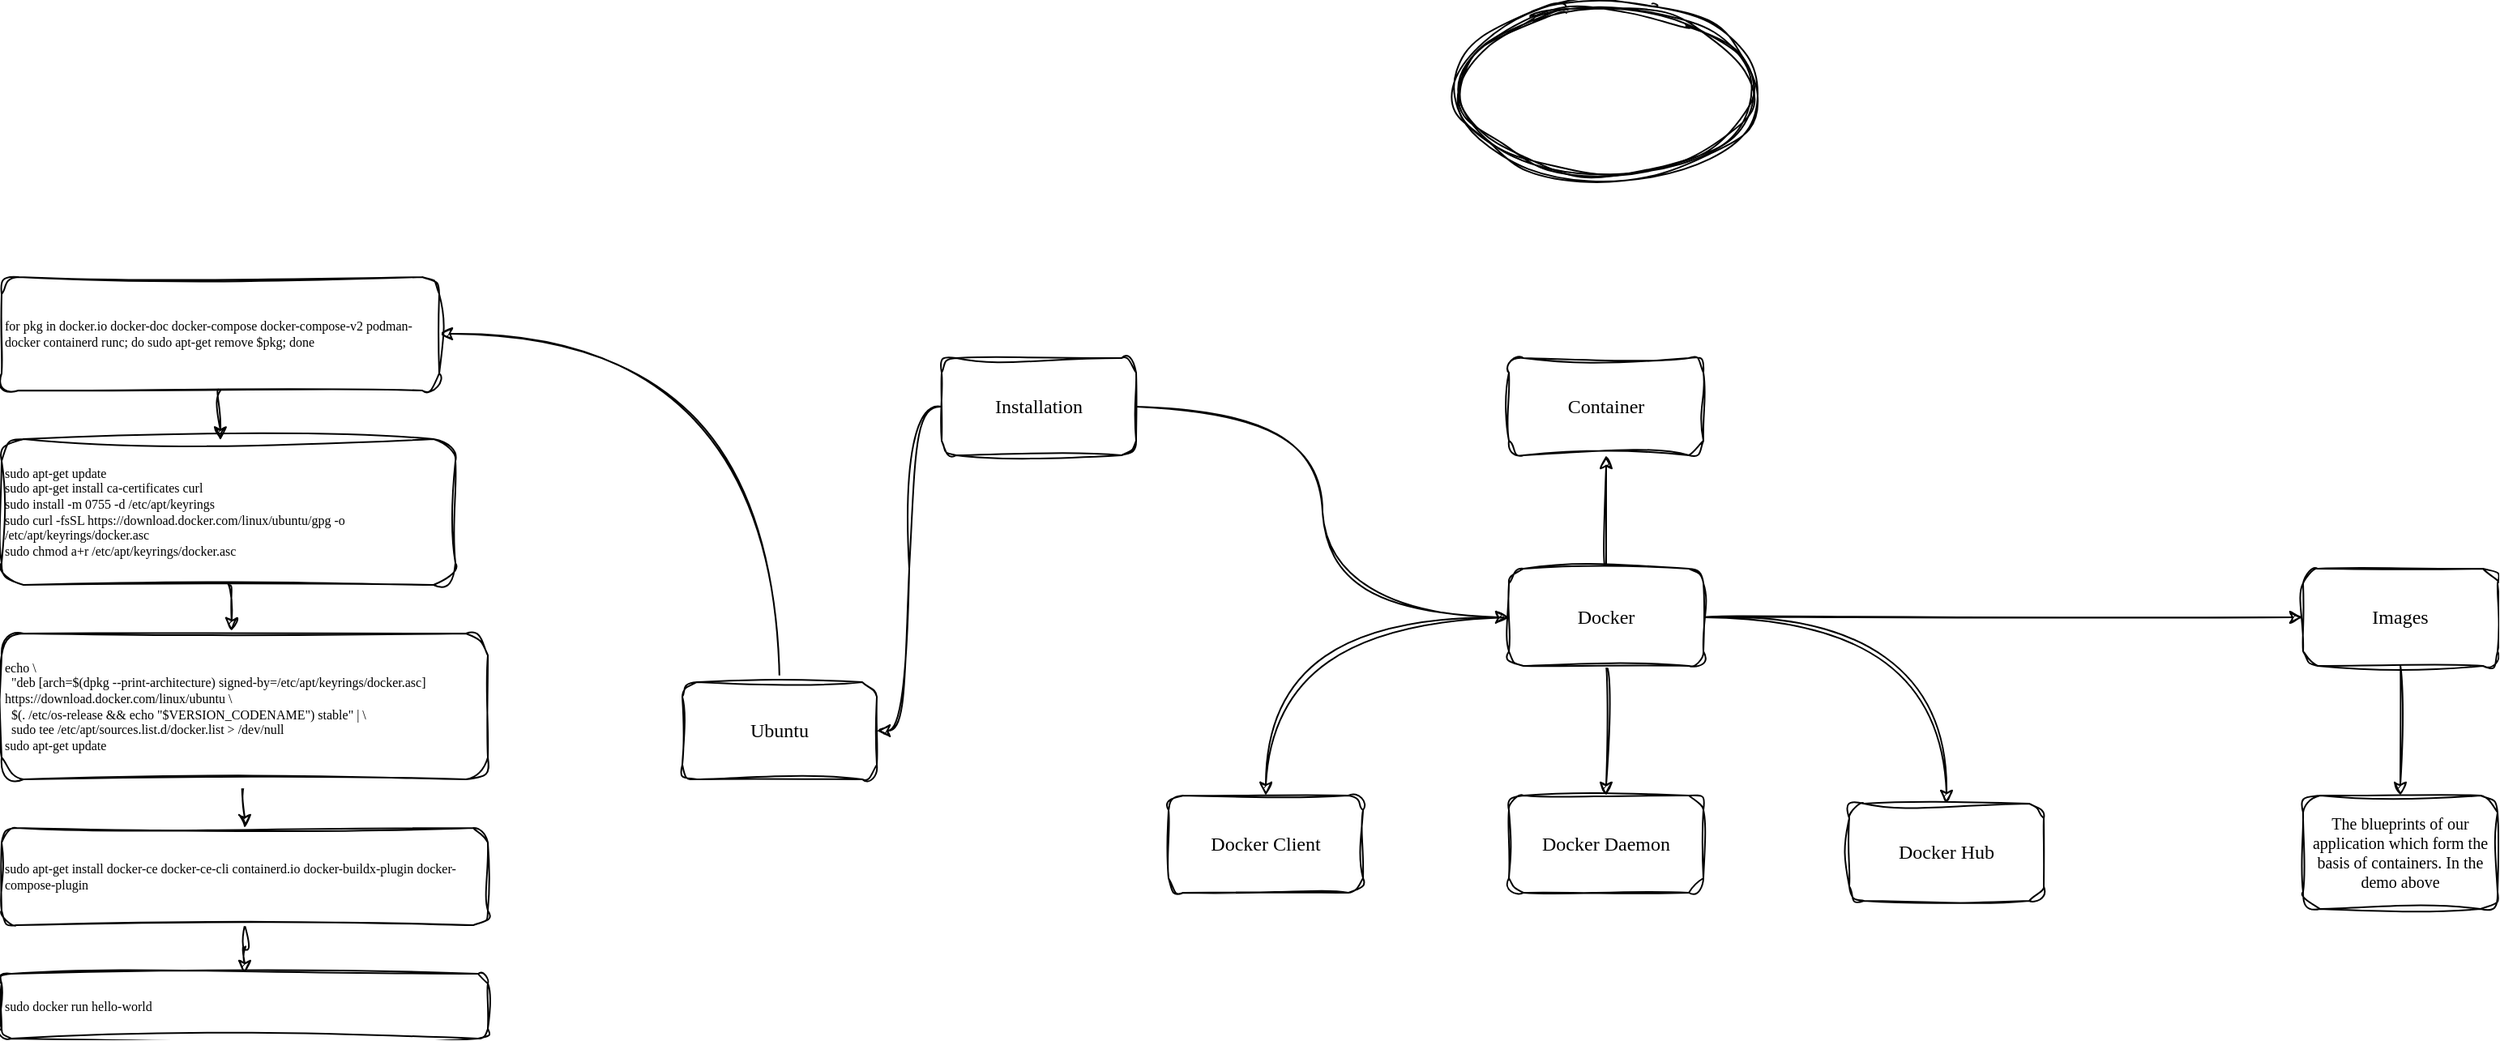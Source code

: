 <mxfile version="24.8.6" pages="2">
  <diagram name="Docker Introduction" id="kG2902i5jnEDkUhCrHqp">
    <mxGraphModel dx="1563" dy="1567" grid="1" gridSize="10" guides="1" tooltips="1" connect="1" arrows="1" fold="1" page="1" pageScale="1" pageWidth="850" pageHeight="1100" math="0" shadow="0">
      <root>
        <mxCell id="0" />
        <mxCell id="1" parent="0" />
        <mxCell id="QCV6zHcwevkFfCttCCVD-1" style="edgeStyle=orthogonalEdgeStyle;shape=connector;curved=1;rounded=1;sketch=1;jiggle=2;curveFitting=1;orthogonalLoop=1;jettySize=auto;html=1;exitX=1;exitY=0.5;exitDx=0;exitDy=0;entryX=0;entryY=0.5;entryDx=0;entryDy=0;shadow=0;strokeColor=default;align=center;verticalAlign=middle;fontFamily=Comic Sans MS;fontSize=12;fontColor=default;labelBackgroundColor=default;endArrow=classic;" edge="1" parent="1" source="VgRUNc_Hlyq_OPbfIP2C-4" target="VgRUNc_Hlyq_OPbfIP2C-6">
          <mxGeometry relative="1" as="geometry" />
        </mxCell>
        <mxCell id="QCV6zHcwevkFfCttCCVD-4" style="edgeStyle=orthogonalEdgeStyle;shape=connector;curved=1;rounded=1;sketch=1;jiggle=2;curveFitting=1;orthogonalLoop=1;jettySize=auto;html=1;exitX=0.5;exitY=0;exitDx=0;exitDy=0;shadow=0;strokeColor=default;align=center;verticalAlign=middle;fontFamily=Comic Sans MS;fontSize=12;fontColor=default;labelBackgroundColor=default;endArrow=classic;" edge="1" parent="1" source="VgRUNc_Hlyq_OPbfIP2C-4" target="VgRUNc_Hlyq_OPbfIP2C-5">
          <mxGeometry relative="1" as="geometry" />
        </mxCell>
        <mxCell id="QCV6zHcwevkFfCttCCVD-6" value="" style="edgeStyle=orthogonalEdgeStyle;shape=connector;curved=1;rounded=1;sketch=1;jiggle=2;curveFitting=1;orthogonalLoop=1;jettySize=auto;html=1;shadow=0;strokeColor=default;align=center;verticalAlign=middle;fontFamily=Comic Sans MS;fontSize=12;fontColor=default;labelBackgroundColor=default;endArrow=classic;" edge="1" parent="1" source="VgRUNc_Hlyq_OPbfIP2C-4" target="QCV6zHcwevkFfCttCCVD-5">
          <mxGeometry relative="1" as="geometry" />
        </mxCell>
        <mxCell id="QCV6zHcwevkFfCttCCVD-8" value="" style="edgeStyle=orthogonalEdgeStyle;shape=connector;curved=1;rounded=1;sketch=1;jiggle=2;curveFitting=1;orthogonalLoop=1;jettySize=auto;html=1;shadow=0;strokeColor=default;align=center;verticalAlign=middle;fontFamily=Comic Sans MS;fontSize=12;fontColor=default;labelBackgroundColor=default;endArrow=classic;" edge="1" parent="1" source="VgRUNc_Hlyq_OPbfIP2C-4" target="QCV6zHcwevkFfCttCCVD-7">
          <mxGeometry relative="1" as="geometry" />
        </mxCell>
        <mxCell id="QCV6zHcwevkFfCttCCVD-11" style="edgeStyle=orthogonalEdgeStyle;shape=connector;curved=1;rounded=1;sketch=1;jiggle=2;curveFitting=1;orthogonalLoop=1;jettySize=auto;html=1;exitX=1;exitY=0.5;exitDx=0;exitDy=0;shadow=0;strokeColor=default;align=center;verticalAlign=middle;fontFamily=Comic Sans MS;fontSize=12;fontColor=default;labelBackgroundColor=default;endArrow=classic;" edge="1" parent="1" source="VgRUNc_Hlyq_OPbfIP2C-4" target="QCV6zHcwevkFfCttCCVD-10">
          <mxGeometry relative="1" as="geometry" />
        </mxCell>
        <mxCell id="VgRUNc_Hlyq_OPbfIP2C-4" value="Docker" style="rounded=1;whiteSpace=wrap;html=1;glass=0;sketch=1;jiggle=2;curveFitting=1;strokeColor=default;align=center;verticalAlign=middle;fontFamily=Comic Sans MS;fontSize=12;fontColor=default;fillColor=default;gradientColor=none;" vertex="1" parent="1">
          <mxGeometry x="320" y="230" width="120" height="60" as="geometry" />
        </mxCell>
        <mxCell id="VgRUNc_Hlyq_OPbfIP2C-5" value="Container" style="rounded=1;whiteSpace=wrap;html=1;glass=0;sketch=1;jiggle=2;curveFitting=1;strokeColor=default;align=center;verticalAlign=middle;fontFamily=Comic Sans MS;fontSize=12;fontColor=default;fillColor=default;gradientColor=none;" vertex="1" parent="1">
          <mxGeometry x="320" y="100" width="120" height="60" as="geometry" />
        </mxCell>
        <mxCell id="QCV6zHcwevkFfCttCCVD-3" value="" style="edgeStyle=orthogonalEdgeStyle;shape=connector;curved=1;rounded=1;sketch=1;jiggle=2;curveFitting=1;orthogonalLoop=1;jettySize=auto;html=1;shadow=0;strokeColor=default;align=center;verticalAlign=middle;fontFamily=Comic Sans MS;fontSize=12;fontColor=default;labelBackgroundColor=default;endArrow=classic;" edge="1" parent="1" source="VgRUNc_Hlyq_OPbfIP2C-6" target="QCV6zHcwevkFfCttCCVD-2">
          <mxGeometry relative="1" as="geometry" />
        </mxCell>
        <mxCell id="VgRUNc_Hlyq_OPbfIP2C-6" value="Images" style="rounded=1;whiteSpace=wrap;html=1;glass=0;sketch=1;jiggle=2;curveFitting=1;strokeColor=default;align=center;verticalAlign=middle;fontFamily=Comic Sans MS;fontSize=12;fontColor=default;fillColor=default;gradientColor=none;" vertex="1" parent="1">
          <mxGeometry x="810" y="230" width="120" height="60" as="geometry" />
        </mxCell>
        <mxCell id="VgRUNc_Hlyq_OPbfIP2C-7" value="" style="ellipse;shape=doubleEllipse;whiteSpace=wrap;html=1;rounded=1;glass=0;strokeColor=default;align=center;verticalAlign=middle;fontFamily=Comic Sans MS;fontSize=12;fontColor=default;fillColor=default;gradientColor=none;shadow=0;sketch=1;curveFitting=1;jiggle=2;" vertex="1" parent="1">
          <mxGeometry x="285" y="-120" width="190" height="110" as="geometry" />
        </mxCell>
        <mxCell id="VgRUNc_Hlyq_OPbfIP2C-11" value="" style="edgeStyle=orthogonalEdgeStyle;shape=connector;curved=1;rounded=1;sketch=1;jiggle=2;curveFitting=1;orthogonalLoop=1;jettySize=auto;html=1;shadow=0;strokeColor=default;align=center;verticalAlign=middle;fontFamily=Comic Sans MS;fontSize=12;fontColor=default;labelBackgroundColor=default;endArrow=classic;entryX=1;entryY=0.5;entryDx=0;entryDy=0;" edge="1" parent="1" source="VgRUNc_Hlyq_OPbfIP2C-8" target="VgRUNc_Hlyq_OPbfIP2C-10">
          <mxGeometry relative="1" as="geometry">
            <mxPoint x="240" y="340" as="targetPoint" />
          </mxGeometry>
        </mxCell>
        <mxCell id="VgRUNc_Hlyq_OPbfIP2C-8" value="Installation" style="rounded=1;whiteSpace=wrap;html=1;glass=0;strokeColor=default;align=center;verticalAlign=middle;fontFamily=Comic Sans MS;fontSize=12;fontColor=default;fillColor=default;gradientColor=none;sketch=1;curveFitting=1;jiggle=2;" vertex="1" parent="1">
          <mxGeometry x="-30" y="100" width="120" height="60" as="geometry" />
        </mxCell>
        <mxCell id="VgRUNc_Hlyq_OPbfIP2C-14" value="" style="edgeStyle=orthogonalEdgeStyle;shape=connector;curved=1;rounded=1;sketch=1;jiggle=2;curveFitting=1;orthogonalLoop=1;jettySize=auto;html=1;shadow=0;strokeColor=default;align=center;verticalAlign=middle;fontFamily=Comic Sans MS;fontSize=12;fontColor=default;labelBackgroundColor=default;endArrow=classic;exitX=0.5;exitY=0;exitDx=0;exitDy=0;entryX=1;entryY=0.5;entryDx=0;entryDy=0;" edge="1" parent="1" source="VgRUNc_Hlyq_OPbfIP2C-10" target="VgRUNc_Hlyq_OPbfIP2C-13">
          <mxGeometry relative="1" as="geometry" />
        </mxCell>
        <mxCell id="VgRUNc_Hlyq_OPbfIP2C-10" value="Ubuntu" style="rounded=1;whiteSpace=wrap;html=1;glass=0;strokeColor=default;align=center;verticalAlign=middle;fontFamily=Comic Sans MS;fontSize=12;fontColor=default;fillColor=default;gradientColor=none;sketch=1;curveFitting=1;jiggle=2;" vertex="1" parent="1">
          <mxGeometry x="-190" y="300" width="120" height="60" as="geometry" />
        </mxCell>
        <UserObject label="for pkg in docker.io docker-doc docker-compose docker-compose-v2 podman-docker containerd runc; do sudo apt-get remove $pkg; done" link="for pkg in docker.io docker-doc docker-compose docker-compose-v2 podman-docker containerd runc; do sudo apt-get remove $pkg; done" id="VgRUNc_Hlyq_OPbfIP2C-13">
          <mxCell style="rounded=1;whiteSpace=wrap;html=1;glass=0;strokeColor=default;align=left;verticalAlign=middle;fontFamily=Comic Sans MS;fontSize=8;fontColor=default;fillColor=default;gradientColor=none;sketch=1;curveFitting=1;jiggle=2;" vertex="1" parent="1">
            <mxGeometry x="-610" y="50" width="270" height="70" as="geometry" />
          </mxCell>
        </UserObject>
        <UserObject label="&lt;div style=&quot;font-size: 8px;&quot;&gt;sudo apt-get update&lt;/div&gt;&lt;div style=&quot;font-size: 8px;&quot;&gt;sudo apt-get install ca-certificates curl&lt;/div&gt;&lt;div style=&quot;font-size: 8px;&quot;&gt;sudo install -m 0755 -d /etc/apt/keyrings&lt;/div&gt;&lt;div style=&quot;font-size: 8px;&quot;&gt;sudo curl -fsSL https://download.docker.com/linux/ubuntu/gpg -o /etc/apt/keyrings/docker.asc&lt;/div&gt;&lt;div style=&quot;font-size: 8px;&quot;&gt;sudo chmod a+r /etc/apt/keyrings/docker.asc&lt;/div&gt;" link="for pkg in docker.io docker-doc docker-compose docker-compose-v2 podman-docker containerd runc; do sudo apt-get remove $pkg; done" id="VgRUNc_Hlyq_OPbfIP2C-16">
          <mxCell style="rounded=1;whiteSpace=wrap;html=1;glass=0;strokeColor=default;align=left;verticalAlign=middle;fontFamily=Comic Sans MS;fontSize=8;fontColor=default;fillColor=default;gradientColor=none;sketch=1;curveFitting=1;jiggle=2;" vertex="1" parent="1">
            <mxGeometry x="-610" y="150" width="280" height="90" as="geometry" />
          </mxCell>
        </UserObject>
        <mxCell id="VgRUNc_Hlyq_OPbfIP2C-27" style="edgeStyle=orthogonalEdgeStyle;shape=connector;curved=1;rounded=1;sketch=1;jiggle=2;curveFitting=1;orthogonalLoop=1;jettySize=auto;html=1;exitX=0.5;exitY=1;exitDx=0;exitDy=0;entryX=0.5;entryY=0;entryDx=0;entryDy=0;shadow=0;strokeColor=default;align=center;verticalAlign=middle;fontFamily=Comic Sans MS;fontSize=12;fontColor=default;labelBackgroundColor=default;endArrow=classic;" edge="1" parent="1" source="VgRUNc_Hlyq_OPbfIP2C-18" target="VgRUNc_Hlyq_OPbfIP2C-22">
          <mxGeometry relative="1" as="geometry" />
        </mxCell>
        <UserObject label="echo \&#xa;&amp;nbsp; &quot;deb [arch=$(dpkg --print-architecture) signed-by=/etc/apt/keyrings/docker.asc] https://download.docker.com/linux/ubuntu \&#xa;&amp;nbsp; $(. /etc/os-release &amp;amp;&amp;amp; echo &quot;$VERSION_CODENAME&quot;) stable&quot; | \&#xa;&amp;nbsp; sudo tee /etc/apt/sources.list.d/docker.list &amp;gt; /dev/null&#xa;sudo apt-get update" link="echo \&#xa;  &quot;deb [arch=$(dpkg --print-architecture) signed-by=/etc/apt/keyrings/docker.asc] https://download.docker.com/linux/ubuntu \&#xa;  $(. /etc/os-release &amp;&amp; echo &quot;$VERSION_CODENAME&quot;) stable&quot; | \&#xa;  sudo tee /etc/apt/sources.list.d/docker.list &gt; /dev/null&#xa;sudo apt-get update" id="VgRUNc_Hlyq_OPbfIP2C-18">
          <mxCell style="whiteSpace=wrap;html=1;fontFamily=Comic Sans MS;align=left;rounded=1;glass=0;gradientColor=none;sketch=1;curveFitting=1;jiggle=2;fontSize=8;" vertex="1" parent="1">
            <mxGeometry x="-610" y="270" width="300" height="90" as="geometry" />
          </mxCell>
        </UserObject>
        <mxCell id="VgRUNc_Hlyq_OPbfIP2C-29" value="" style="edgeStyle=orthogonalEdgeStyle;shape=connector;curved=1;rounded=1;sketch=1;jiggle=2;curveFitting=1;orthogonalLoop=1;jettySize=auto;html=1;shadow=0;strokeColor=default;align=center;verticalAlign=middle;fontFamily=Comic Sans MS;fontSize=12;fontColor=default;labelBackgroundColor=default;endArrow=classic;" edge="1" parent="1" source="VgRUNc_Hlyq_OPbfIP2C-22" target="VgRUNc_Hlyq_OPbfIP2C-28">
          <mxGeometry relative="1" as="geometry" />
        </mxCell>
        <UserObject label="sudo apt-get install docker-ce docker-ce-cli containerd.io docker-buildx-plugin docker-compose-plugin" link="sudo apt-get install docker-ce docker-ce-cli containerd.io docker-buildx-plugin docker-compose-plugin" id="VgRUNc_Hlyq_OPbfIP2C-22">
          <mxCell style="whiteSpace=wrap;html=1;fontFamily=Comic Sans MS;align=left;rounded=1;glass=0;gradientColor=none;sketch=1;curveFitting=1;jiggle=2;fontSize=8;" vertex="1" parent="1">
            <mxGeometry x="-610" y="390" width="300" height="60" as="geometry" />
          </mxCell>
        </UserObject>
        <mxCell id="VgRUNc_Hlyq_OPbfIP2C-25" style="edgeStyle=orthogonalEdgeStyle;shape=connector;curved=1;rounded=1;sketch=1;jiggle=2;curveFitting=1;orthogonalLoop=1;jettySize=auto;html=1;exitX=0.5;exitY=1;exitDx=0;exitDy=0;entryX=0.482;entryY=0.008;entryDx=0;entryDy=0;entryPerimeter=0;shadow=0;strokeColor=default;align=center;verticalAlign=middle;fontFamily=Comic Sans MS;fontSize=12;fontColor=default;labelBackgroundColor=default;endArrow=classic;" edge="1" parent="1" source="VgRUNc_Hlyq_OPbfIP2C-13" target="VgRUNc_Hlyq_OPbfIP2C-16">
          <mxGeometry relative="1" as="geometry" />
        </mxCell>
        <mxCell id="VgRUNc_Hlyq_OPbfIP2C-26" style="edgeStyle=orthogonalEdgeStyle;shape=connector;curved=1;rounded=1;sketch=1;jiggle=2;curveFitting=1;orthogonalLoop=1;jettySize=auto;html=1;exitX=0.5;exitY=1;exitDx=0;exitDy=0;entryX=0.473;entryY=-0.017;entryDx=0;entryDy=0;entryPerimeter=0;shadow=0;strokeColor=default;align=center;verticalAlign=middle;fontFamily=Comic Sans MS;fontSize=12;fontColor=default;labelBackgroundColor=default;endArrow=classic;" edge="1" parent="1" source="VgRUNc_Hlyq_OPbfIP2C-16" target="VgRUNc_Hlyq_OPbfIP2C-18">
          <mxGeometry relative="1" as="geometry" />
        </mxCell>
        <UserObject label="sudo docker run hello-world" link="sudo apt-get install docker-ce docker-ce-cli containerd.io docker-buildx-plugin docker-compose-plugin" id="VgRUNc_Hlyq_OPbfIP2C-28">
          <mxCell style="whiteSpace=wrap;html=1;fontFamily=Comic Sans MS;align=left;rounded=1;glass=0;gradientColor=none;sketch=1;curveFitting=1;jiggle=2;fontSize=8;" vertex="1" parent="1">
            <mxGeometry x="-610" y="480" width="300" height="40" as="geometry" />
          </mxCell>
        </UserObject>
        <mxCell id="QCV6zHcwevkFfCttCCVD-2" value="The blueprints of our application which form the basis of containers. In the demo above" style="rounded=1;whiteSpace=wrap;html=1;glass=0;sketch=1;jiggle=2;curveFitting=1;strokeColor=default;align=center;verticalAlign=middle;fontFamily=Comic Sans MS;fontSize=10;fontColor=default;fillColor=default;gradientColor=none;" vertex="1" parent="1">
          <mxGeometry x="810" y="370" width="120" height="70" as="geometry" />
        </mxCell>
        <mxCell id="QCV6zHcwevkFfCttCCVD-5" value="Docker Daemon" style="rounded=1;whiteSpace=wrap;html=1;glass=0;sketch=1;jiggle=2;curveFitting=1;strokeColor=default;align=center;verticalAlign=middle;fontFamily=Comic Sans MS;fontSize=12;fontColor=default;fillColor=default;gradientColor=none;" vertex="1" parent="1">
          <mxGeometry x="320" y="370" width="120" height="60" as="geometry" />
        </mxCell>
        <mxCell id="QCV6zHcwevkFfCttCCVD-7" value="Docker Client" style="rounded=1;whiteSpace=wrap;html=1;glass=0;sketch=1;jiggle=2;curveFitting=1;strokeColor=default;align=center;verticalAlign=middle;fontFamily=Comic Sans MS;fontSize=12;fontColor=default;fillColor=default;gradientColor=none;" vertex="1" parent="1">
          <mxGeometry x="110" y="370" width="120" height="60" as="geometry" />
        </mxCell>
        <mxCell id="QCV6zHcwevkFfCttCCVD-9" style="edgeStyle=orthogonalEdgeStyle;shape=connector;curved=1;rounded=1;sketch=1;jiggle=2;curveFitting=1;orthogonalLoop=1;jettySize=auto;html=1;exitX=1;exitY=0.5;exitDx=0;exitDy=0;entryX=0;entryY=0.5;entryDx=0;entryDy=0;shadow=0;strokeColor=default;align=center;verticalAlign=middle;fontFamily=Comic Sans MS;fontSize=12;fontColor=default;labelBackgroundColor=default;endArrow=classic;" edge="1" parent="1" source="VgRUNc_Hlyq_OPbfIP2C-8" target="VgRUNc_Hlyq_OPbfIP2C-4">
          <mxGeometry relative="1" as="geometry" />
        </mxCell>
        <mxCell id="QCV6zHcwevkFfCttCCVD-10" value="Docker Hub" style="rounded=1;whiteSpace=wrap;html=1;glass=0;sketch=1;jiggle=2;curveFitting=1;strokeColor=default;align=center;verticalAlign=middle;fontFamily=Comic Sans MS;fontSize=12;fontColor=default;fillColor=default;gradientColor=none;" vertex="1" parent="1">
          <mxGeometry x="530" y="375" width="120" height="60" as="geometry" />
        </mxCell>
      </root>
    </mxGraphModel>
  </diagram>
  <diagram id="m3LBm0M3BFw5hxa-9AN0" name="Tutorial">
    <mxGraphModel dx="713" dy="467" grid="1" gridSize="10" guides="1" tooltips="1" connect="1" arrows="1" fold="1" page="1" pageScale="1" pageWidth="850" pageHeight="1100" math="0" shadow="0">
      <root>
        <mxCell id="0" />
        <mxCell id="1" parent="0" />
        <mxCell id="Gre9VA7BSyBFgtz18lut-3" value="" style="edgeStyle=orthogonalEdgeStyle;shape=connector;curved=1;rounded=1;sketch=1;jiggle=2;curveFitting=1;orthogonalLoop=1;jettySize=auto;html=1;shadow=0;strokeColor=default;align=center;verticalAlign=middle;fontFamily=Comic Sans MS;fontSize=12;fontColor=default;labelBackgroundColor=default;endArrow=classic;" edge="1" parent="1" source="Gre9VA7BSyBFgtz18lut-1" target="Gre9VA7BSyBFgtz18lut-2">
          <mxGeometry relative="1" as="geometry" />
        </mxCell>
        <mxCell id="Gre9VA7BSyBFgtz18lut-1" value="Docker Run" style="rounded=0;whiteSpace=wrap;html=1;glass=0;sketch=1;jiggle=2;curveFitting=1;strokeColor=default;align=center;verticalAlign=middle;fontFamily=Comic Sans MS;fontSize=12;fontColor=default;labelBackgroundColor=default;fillColor=default;gradientColor=none;" vertex="1" parent="1">
          <mxGeometry x="340" y="330" width="120" height="60" as="geometry" />
        </mxCell>
        <mxCell id="Gre9VA7BSyBFgtz18lut-2" value="Commands" style="rounded=0;whiteSpace=wrap;html=1;glass=0;sketch=1;jiggle=2;curveFitting=1;strokeColor=default;align=center;verticalAlign=middle;fontFamily=Comic Sans MS;fontSize=12;fontColor=default;labelBackgroundColor=default;fillColor=default;gradientColor=none;" vertex="1" parent="1">
          <mxGeometry x="350" y="270" width="100" height="20" as="geometry" />
        </mxCell>
        <mxCell id="Gre9VA7BSyBFgtz18lut-4" value="docker run image_name" style="rounded=0;whiteSpace=wrap;html=1;glass=0;sketch=1;jiggle=2;curveFitting=1;strokeColor=default;align=center;verticalAlign=middle;fontFamily=Comic Sans MS;fontSize=12;fontColor=default;labelBackgroundColor=default;fillColor=default;gradientColor=none;" vertex="1" parent="1">
          <mxGeometry x="110" y="180" width="140" height="30" as="geometry" />
        </mxCell>
        <mxCell id="Gre9VA7BSyBFgtz18lut-5" value="" style="endArrow=classic;html=1;rounded=1;shadow=0;sketch=1;jiggle=2;curveFitting=1;strokeColor=default;align=center;verticalAlign=middle;fontFamily=Comic Sans MS;fontSize=12;fontColor=default;labelBackgroundColor=default;edgeStyle=orthogonalEdgeStyle;curved=1;exitX=0;exitY=0.5;exitDx=0;exitDy=0;entryX=0.465;entryY=0.986;entryDx=0;entryDy=0;entryPerimeter=0;" edge="1" parent="1" source="Gre9VA7BSyBFgtz18lut-2" target="Gre9VA7BSyBFgtz18lut-4">
          <mxGeometry relative="1" as="geometry">
            <mxPoint x="460" y="100" as="sourcePoint" />
            <mxPoint x="560" y="100" as="targetPoint" />
          </mxGeometry>
        </mxCell>
        <mxCell id="Gre9VA7BSyBFgtz18lut-6" value="open image" style="edgeLabel;resizable=0;html=1;;align=center;verticalAlign=middle;rounded=1;glass=0;sketch=1;jiggle=2;curveFitting=1;strokeColor=default;fontFamily=Comic Sans MS;fontSize=12;fontColor=default;labelBackgroundColor=default;fillColor=default;gradientColor=none;" connectable="0" vertex="1" parent="Gre9VA7BSyBFgtz18lut-5">
          <mxGeometry relative="1" as="geometry">
            <mxPoint x="-12" as="offset" />
          </mxGeometry>
        </mxCell>
        <mxCell id="Gre9VA7BSyBFgtz18lut-7" value="docker ps -a&amp;nbsp;" style="rounded=0;whiteSpace=wrap;html=1;glass=0;sketch=1;jiggle=2;curveFitting=1;strokeColor=default;align=center;verticalAlign=middle;fontFamily=Comic Sans MS;fontSize=12;fontColor=default;labelBackgroundColor=default;fillColor=default;gradientColor=none;" vertex="1" parent="1">
          <mxGeometry x="310" y="120" width="120" height="30" as="geometry" />
        </mxCell>
        <mxCell id="Gre9VA7BSyBFgtz18lut-8" value="" style="endArrow=classic;html=1;rounded=1;shadow=0;sketch=1;jiggle=2;curveFitting=1;strokeColor=default;align=center;verticalAlign=middle;fontFamily=Comic Sans MS;fontSize=12;fontColor=default;labelBackgroundColor=default;edgeStyle=orthogonalEdgeStyle;curved=1;exitX=0.5;exitY=0;exitDx=0;exitDy=0;entryX=0.461;entryY=1.1;entryDx=0;entryDy=0;entryPerimeter=0;" edge="1" parent="1" source="Gre9VA7BSyBFgtz18lut-2" target="Gre9VA7BSyBFgtz18lut-7">
          <mxGeometry relative="1" as="geometry">
            <mxPoint x="400" y="260" as="sourcePoint" />
            <mxPoint x="540" y="230" as="targetPoint" />
          </mxGeometry>
        </mxCell>
        <mxCell id="Gre9VA7BSyBFgtz18lut-9" value="open all images" style="edgeLabel;resizable=0;html=1;;align=center;verticalAlign=middle;rounded=1;glass=0;sketch=1;jiggle=2;curveFitting=1;strokeColor=default;fontFamily=Comic Sans MS;fontSize=12;fontColor=default;labelBackgroundColor=default;fillColor=default;gradientColor=none;" connectable="0" vertex="1" parent="Gre9VA7BSyBFgtz18lut-8">
          <mxGeometry relative="1" as="geometry" />
        </mxCell>
        <mxCell id="Gre9VA7BSyBFgtz18lut-10" value="docker rm image_name&amp;nbsp;&lt;div&gt;docker rm $(docker ps -a -q -f status=exited) # delete all images&lt;/div&gt;&lt;div&gt;docker rmi # delete images that no longer need&amp;nbsp;&lt;/div&gt;&lt;div&gt;docker container prune # delete all stopped containers&lt;/div&gt;" style="rounded=0;whiteSpace=wrap;html=1;glass=0;sketch=1;jiggle=2;curveFitting=1;strokeColor=default;align=left;verticalAlign=middle;fontFamily=Comic Sans MS;fontSize=12;fontColor=default;labelBackgroundColor=default;fillColor=default;gradientColor=none;" vertex="1" parent="1">
          <mxGeometry x="370" y="10" width="430" height="70" as="geometry" />
        </mxCell>
        <mxCell id="Gre9VA7BSyBFgtz18lut-11" style="edgeStyle=orthogonalEdgeStyle;shape=connector;curved=1;rounded=1;sketch=1;jiggle=2;curveFitting=1;orthogonalLoop=1;jettySize=auto;html=1;exitX=0.5;exitY=0;exitDx=0;exitDy=0;entryX=0.517;entryY=1.031;entryDx=0;entryDy=0;entryPerimeter=0;shadow=0;strokeColor=default;align=center;verticalAlign=middle;fontFamily=Comic Sans MS;fontSize=12;fontColor=default;labelBackgroundColor=default;endArrow=classic;" edge="1" parent="1" source="Gre9VA7BSyBFgtz18lut-2" target="Gre9VA7BSyBFgtz18lut-10">
          <mxGeometry relative="1" as="geometry" />
        </mxCell>
        <mxCell id="Gre9VA7BSyBFgtz18lut-12" value="delete image from docker&amp;nbsp;" style="edgeLabel;html=1;align=center;verticalAlign=middle;resizable=0;points=[];rounded=1;glass=0;sketch=1;jiggle=2;curveFitting=1;strokeColor=default;fontFamily=Comic Sans MS;fontSize=12;fontColor=default;labelBackgroundColor=default;fillColor=default;gradientColor=none;" vertex="1" connectable="0" parent="Gre9VA7BSyBFgtz18lut-11">
          <mxGeometry x="0.108" y="1" relative="1" as="geometry">
            <mxPoint as="offset" />
          </mxGeometry>
        </mxCell>
      </root>
    </mxGraphModel>
  </diagram>
</mxfile>
